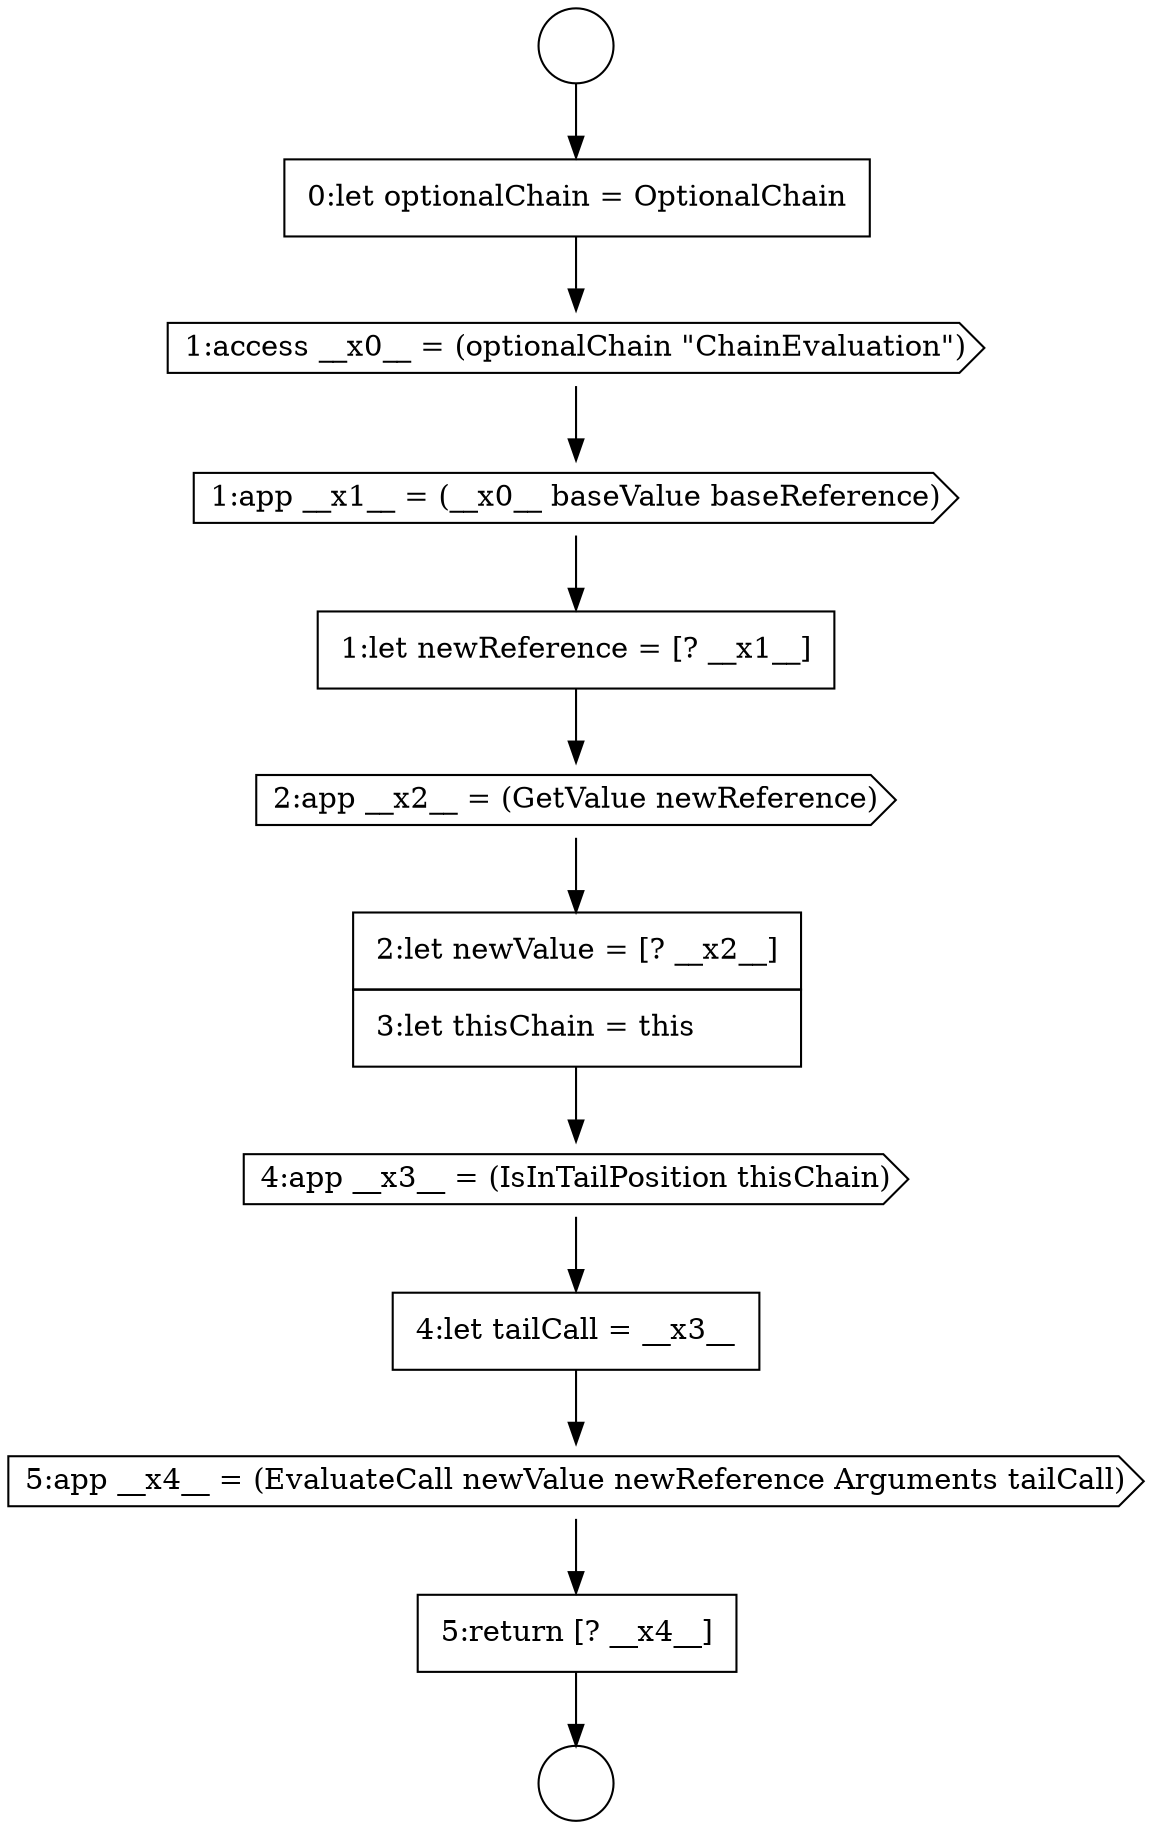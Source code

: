 digraph {
  node4884 [shape=cds, label=<<font color="black">1:access __x0__ = (optionalChain &quot;ChainEvaluation&quot;)</font>> color="black" fillcolor="white" style=filled]
  node4892 [shape=none, margin=0, label=<<font color="black">
    <table border="0" cellborder="1" cellspacing="0" cellpadding="10">
      <tr><td align="left">5:return [? __x4__]</td></tr>
    </table>
  </font>> color="black" fillcolor="white" style=filled]
  node4888 [shape=none, margin=0, label=<<font color="black">
    <table border="0" cellborder="1" cellspacing="0" cellpadding="10">
      <tr><td align="left">2:let newValue = [? __x2__]</td></tr>
      <tr><td align="left">3:let thisChain = this</td></tr>
    </table>
  </font>> color="black" fillcolor="white" style=filled]
  node4883 [shape=none, margin=0, label=<<font color="black">
    <table border="0" cellborder="1" cellspacing="0" cellpadding="10">
      <tr><td align="left">0:let optionalChain = OptionalChain</td></tr>
    </table>
  </font>> color="black" fillcolor="white" style=filled]
  node4889 [shape=cds, label=<<font color="black">4:app __x3__ = (IsInTailPosition thisChain)</font>> color="black" fillcolor="white" style=filled]
  node4887 [shape=cds, label=<<font color="black">2:app __x2__ = (GetValue newReference)</font>> color="black" fillcolor="white" style=filled]
  node4882 [shape=circle label=" " color="black" fillcolor="white" style=filled]
  node4890 [shape=none, margin=0, label=<<font color="black">
    <table border="0" cellborder="1" cellspacing="0" cellpadding="10">
      <tr><td align="left">4:let tailCall = __x3__</td></tr>
    </table>
  </font>> color="black" fillcolor="white" style=filled]
  node4886 [shape=none, margin=0, label=<<font color="black">
    <table border="0" cellborder="1" cellspacing="0" cellpadding="10">
      <tr><td align="left">1:let newReference = [? __x1__]</td></tr>
    </table>
  </font>> color="black" fillcolor="white" style=filled]
  node4881 [shape=circle label=" " color="black" fillcolor="white" style=filled]
  node4885 [shape=cds, label=<<font color="black">1:app __x1__ = (__x0__ baseValue baseReference)</font>> color="black" fillcolor="white" style=filled]
  node4891 [shape=cds, label=<<font color="black">5:app __x4__ = (EvaluateCall newValue newReference Arguments tailCall)</font>> color="black" fillcolor="white" style=filled]
  node4883 -> node4884 [ color="black"]
  node4890 -> node4891 [ color="black"]
  node4886 -> node4887 [ color="black"]
  node4887 -> node4888 [ color="black"]
  node4885 -> node4886 [ color="black"]
  node4889 -> node4890 [ color="black"]
  node4881 -> node4883 [ color="black"]
  node4884 -> node4885 [ color="black"]
  node4891 -> node4892 [ color="black"]
  node4892 -> node4882 [ color="black"]
  node4888 -> node4889 [ color="black"]
}

